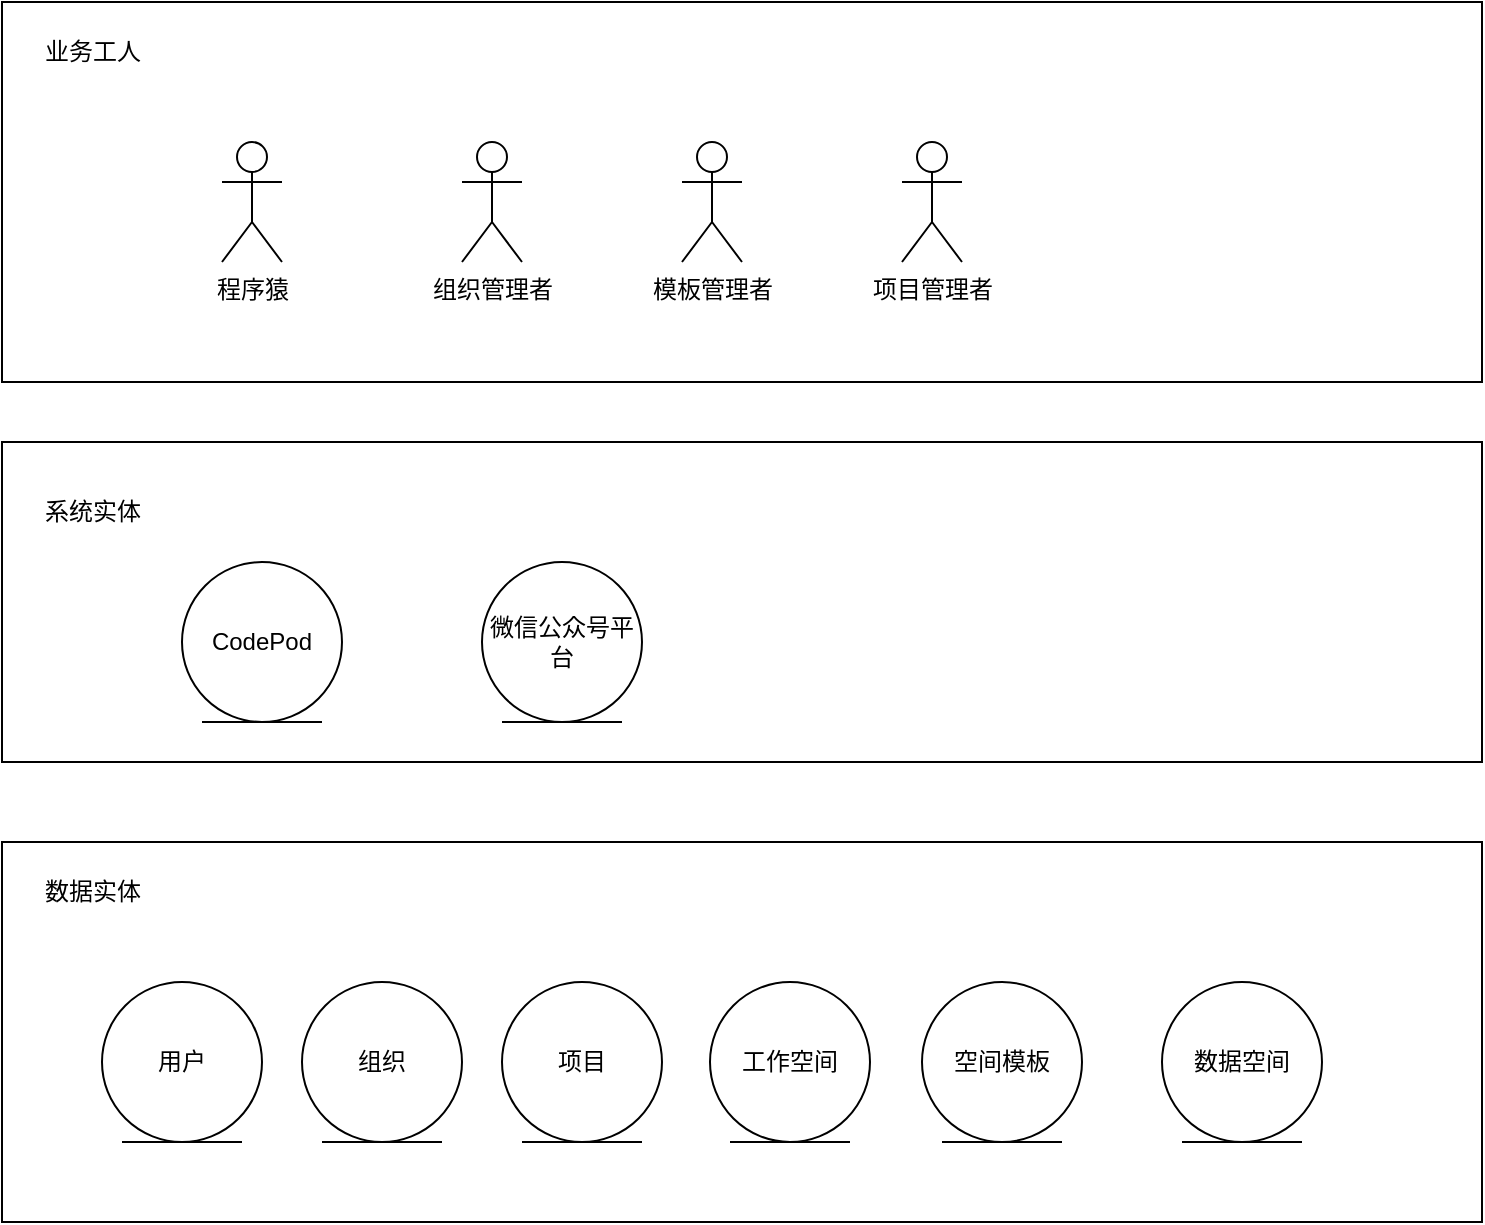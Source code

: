 <mxfile>
    <diagram id="oogcLGE_UaVdGzRbsTCw" name="业务实体">
        <mxGraphModel dx="1086" dy="689" grid="1" gridSize="10" guides="1" tooltips="1" connect="1" arrows="1" fold="1" page="1" pageScale="1" pageWidth="827" pageHeight="1169" math="0" shadow="0">
            <root>
                <mxCell id="0"/>
                <mxCell id="1" parent="0"/>
                <mxCell id="18" value="" style="rounded=0;whiteSpace=wrap;html=1;" vertex="1" parent="1">
                    <mxGeometry x="20" y="950" width="740" height="190" as="geometry"/>
                </mxCell>
                <mxCell id="13" value="" style="rounded=0;whiteSpace=wrap;html=1;" vertex="1" parent="1">
                    <mxGeometry x="20" y="530" width="740" height="190" as="geometry"/>
                </mxCell>
                <mxCell id="2" value="程序猿" style="shape=umlActor;verticalLabelPosition=bottom;verticalAlign=top;html=1;" vertex="1" parent="1">
                    <mxGeometry x="130" y="600" width="30" height="60" as="geometry"/>
                </mxCell>
                <mxCell id="3" value="组织管理者" style="shape=umlActor;verticalLabelPosition=bottom;verticalAlign=top;html=1;" vertex="1" parent="1">
                    <mxGeometry x="250" y="600" width="30" height="60" as="geometry"/>
                </mxCell>
                <mxCell id="4" value="模板管理者" style="shape=umlActor;verticalLabelPosition=bottom;verticalAlign=top;html=1;" vertex="1" parent="1">
                    <mxGeometry x="360" y="600" width="30" height="60" as="geometry"/>
                </mxCell>
                <mxCell id="5" value="项目管理者" style="shape=umlActor;verticalLabelPosition=bottom;verticalAlign=top;html=1;" vertex="1" parent="1">
                    <mxGeometry x="470" y="600" width="30" height="60" as="geometry"/>
                </mxCell>
                <mxCell id="6" value="用户" style="ellipse;shape=umlEntity;whiteSpace=wrap;html=1;" vertex="1" parent="1">
                    <mxGeometry x="70" y="1020" width="80" height="80" as="geometry"/>
                </mxCell>
                <mxCell id="7" value="组织" style="ellipse;shape=umlEntity;whiteSpace=wrap;html=1;" vertex="1" parent="1">
                    <mxGeometry x="170" y="1020" width="80" height="80" as="geometry"/>
                </mxCell>
                <mxCell id="8" value="工作空间" style="ellipse;shape=umlEntity;whiteSpace=wrap;html=1;" vertex="1" parent="1">
                    <mxGeometry x="374" y="1020" width="80" height="80" as="geometry"/>
                </mxCell>
                <mxCell id="9" value="项目" style="ellipse;shape=umlEntity;whiteSpace=wrap;html=1;" vertex="1" parent="1">
                    <mxGeometry x="270" y="1020" width="80" height="80" as="geometry"/>
                </mxCell>
                <mxCell id="10" value="空间模板" style="ellipse;shape=umlEntity;whiteSpace=wrap;html=1;" vertex="1" parent="1">
                    <mxGeometry x="480" y="1020" width="80" height="80" as="geometry"/>
                </mxCell>
                <mxCell id="11" value="数据空间" style="ellipse;shape=umlEntity;whiteSpace=wrap;html=1;" vertex="1" parent="1">
                    <mxGeometry x="600" y="1020" width="80" height="80" as="geometry"/>
                </mxCell>
                <mxCell id="14" value="业务工人" style="text;html=1;align=center;verticalAlign=middle;resizable=0;points=[];autosize=1;strokeColor=none;fillColor=none;" vertex="1" parent="1">
                    <mxGeometry x="30" y="540" width="70" height="30" as="geometry"/>
                </mxCell>
                <mxCell id="15" value="" style="rounded=0;whiteSpace=wrap;html=1;" vertex="1" parent="1">
                    <mxGeometry x="20" y="750" width="740" height="160" as="geometry"/>
                </mxCell>
                <mxCell id="16" value="系统实体" style="text;html=1;align=center;verticalAlign=middle;resizable=0;points=[];autosize=1;strokeColor=none;fillColor=none;" vertex="1" parent="1">
                    <mxGeometry x="30" y="770" width="70" height="30" as="geometry"/>
                </mxCell>
                <mxCell id="17" value="CodePod" style="ellipse;shape=umlEntity;whiteSpace=wrap;html=1;" vertex="1" parent="1">
                    <mxGeometry x="110" y="810" width="80" height="80" as="geometry"/>
                </mxCell>
                <mxCell id="19" value="数据实体" style="text;html=1;align=center;verticalAlign=middle;resizable=0;points=[];autosize=1;strokeColor=none;fillColor=none;" vertex="1" parent="1">
                    <mxGeometry x="30" y="960" width="70" height="30" as="geometry"/>
                </mxCell>
                <mxCell id="20" value="微信公众号平台" style="ellipse;shape=umlEntity;whiteSpace=wrap;html=1;" vertex="1" parent="1">
                    <mxGeometry x="260" y="810" width="80" height="80" as="geometry"/>
                </mxCell>
            </root>
        </mxGraphModel>
    </diagram>
</mxfile>